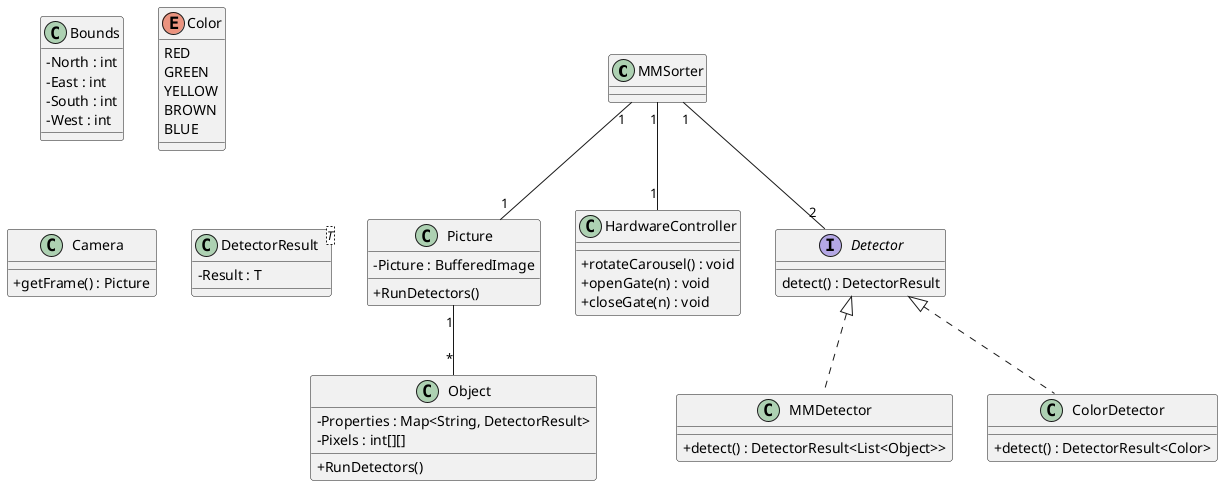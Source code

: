 @startuml

skinparam {
    classAttributeIconSize 0
    'shadowing false
    'handwritten true
    'monospace reverse
}

class MMSorter {

}

class Object {
    - Properties : Map<String, DetectorResult>
'    - Bounds : Bounds
    - Pixels : int[][]
    + RunDetectors()
}

class Bounds {
    - North : int
    - East : int
    - South : int
    - West : int
}

enum Color {
    RED
    GREEN
    YELLOW
    BROWN
    BLUE
}

class Picture {
    - Picture : BufferedImage
    + RunDetectors()
}

class Camera {
    + getFrame() : Picture
}

class HardwareController {
    + rotateCarousel() : void
    + openGate(n) : void
    + closeGate(n) : void
}

interface Detector {
    detect() : DetectorResult
}

'interface PictureDetector implements Detector {
'
'}

'interface ObjectDetector implements Detector {
'
'}

class MMDetector implements Detector {
    + detect() : DetectorResult<List<Object>>
}

class ColorDetector implements Detector {
    + detect() : DetectorResult<Color>
}

'class BoundsDetector implements Detector {
'    + detect() : DetectorResult<Bounds>
'}

class DetectorResult<T> {
    - Result : T
}

MMSorter "1" -- "2" Detector
MMSorter "1" -- "1" Picture
MMSorter "1" -- "1" HardwareController

'Picture --* Camera

'Picture "1" -- "*" Detector
Picture "1" -- "*" Object

'Object "1" --* Bounds
'Object "1" --* Color

@enduml
